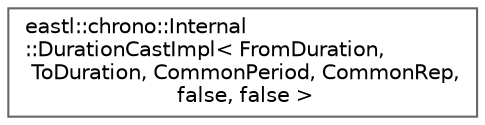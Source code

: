 digraph "类继承关系图"
{
 // LATEX_PDF_SIZE
  bgcolor="transparent";
  edge [fontname=Helvetica,fontsize=10,labelfontname=Helvetica,labelfontsize=10];
  node [fontname=Helvetica,fontsize=10,shape=box,height=0.2,width=0.4];
  rankdir="LR";
  Node0 [id="Node000000",label="eastl::chrono::Internal\l::DurationCastImpl\< FromDuration,\l ToDuration, CommonPeriod, CommonRep,\l false, false \>",height=0.2,width=0.4,color="grey40", fillcolor="white", style="filled",URL="$structeastl_1_1chrono_1_1_internal_1_1_duration_cast_impl_3_01_from_duration_00_01_to_duration_025f20ec42e0cccb2f3301b91f297d562.html",tooltip=" "];
}
